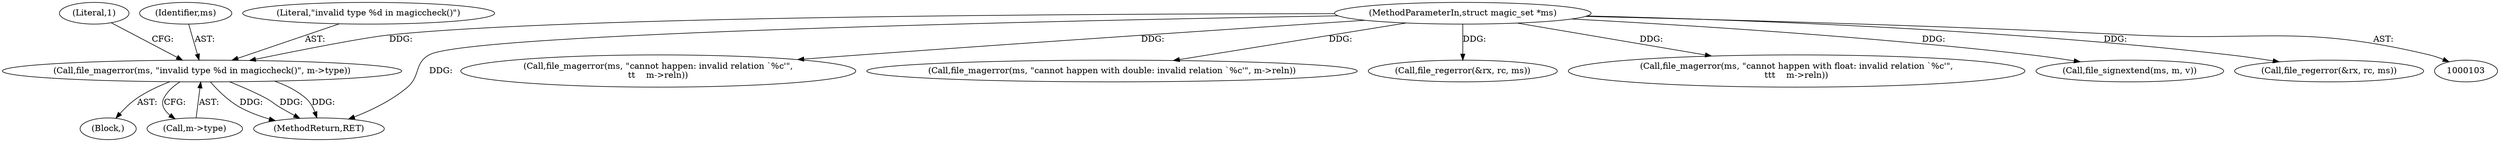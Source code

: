 digraph "0_file_74cafd7de9ec99a14f4480927580e501c8f852c3@pointer" {
"1000693" [label="(Call,file_magerror(ms, \"invalid type %d in magiccheck()\", m->type))"];
"1000104" [label="(MethodParameterIn,struct magic_set *ms)"];
"1000983" [label="(Call,file_magerror(ms, \"cannot happen: invalid relation `%c'\",\n\t\t    m->reln))"];
"1000132" [label="(Block,)"];
"1000693" [label="(Call,file_magerror(ms, \"invalid type %d in magiccheck()\", m->type))"];
"1000701" [label="(Literal,1)"];
"1000304" [label="(Call,file_magerror(ms, \"cannot happen with double: invalid relation `%c'\", m->reln))"];
"1000661" [label="(Call,file_regerror(&rx, rc, ms))"];
"1000694" [label="(Identifier,ms)"];
"1000239" [label="(Call,file_magerror(ms, \"cannot happen with float: invalid relation `%c'\",\n\t\t\t    m->reln))"];
"1000696" [label="(Call,m->type)"];
"1000695" [label="(Literal,\"invalid type %d in magiccheck()\")"];
"1000994" [label="(MethodReturn,RET)"];
"1000104" [label="(MethodParameterIn,struct magic_set *ms)"];
"1000704" [label="(Call,file_signextend(ms, m, v))"];
"1000510" [label="(Call,file_regerror(&rx, rc, ms))"];
"1000693" -> "1000132"  [label="AST: "];
"1000693" -> "1000696"  [label="CFG: "];
"1000694" -> "1000693"  [label="AST: "];
"1000695" -> "1000693"  [label="AST: "];
"1000696" -> "1000693"  [label="AST: "];
"1000701" -> "1000693"  [label="CFG: "];
"1000693" -> "1000994"  [label="DDG: "];
"1000693" -> "1000994"  [label="DDG: "];
"1000693" -> "1000994"  [label="DDG: "];
"1000104" -> "1000693"  [label="DDG: "];
"1000104" -> "1000103"  [label="AST: "];
"1000104" -> "1000994"  [label="DDG: "];
"1000104" -> "1000239"  [label="DDG: "];
"1000104" -> "1000304"  [label="DDG: "];
"1000104" -> "1000510"  [label="DDG: "];
"1000104" -> "1000661"  [label="DDG: "];
"1000104" -> "1000704"  [label="DDG: "];
"1000104" -> "1000983"  [label="DDG: "];
}
